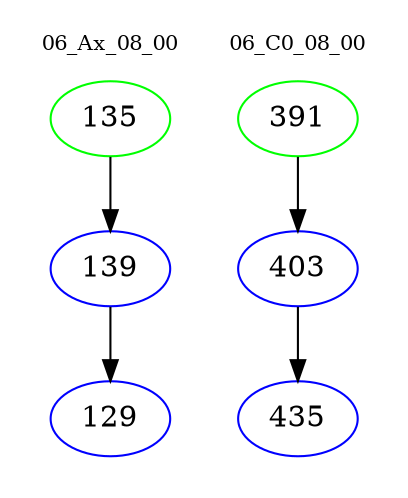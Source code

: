 digraph{
subgraph cluster_0 {
color = white
label = "06_Ax_08_00";
fontsize=10;
T0_135 [label="135", color="green"]
T0_135 -> T0_139 [color="black"]
T0_139 [label="139", color="blue"]
T0_139 -> T0_129 [color="black"]
T0_129 [label="129", color="blue"]
}
subgraph cluster_1 {
color = white
label = "06_C0_08_00";
fontsize=10;
T1_391 [label="391", color="green"]
T1_391 -> T1_403 [color="black"]
T1_403 [label="403", color="blue"]
T1_403 -> T1_435 [color="black"]
T1_435 [label="435", color="blue"]
}
}
